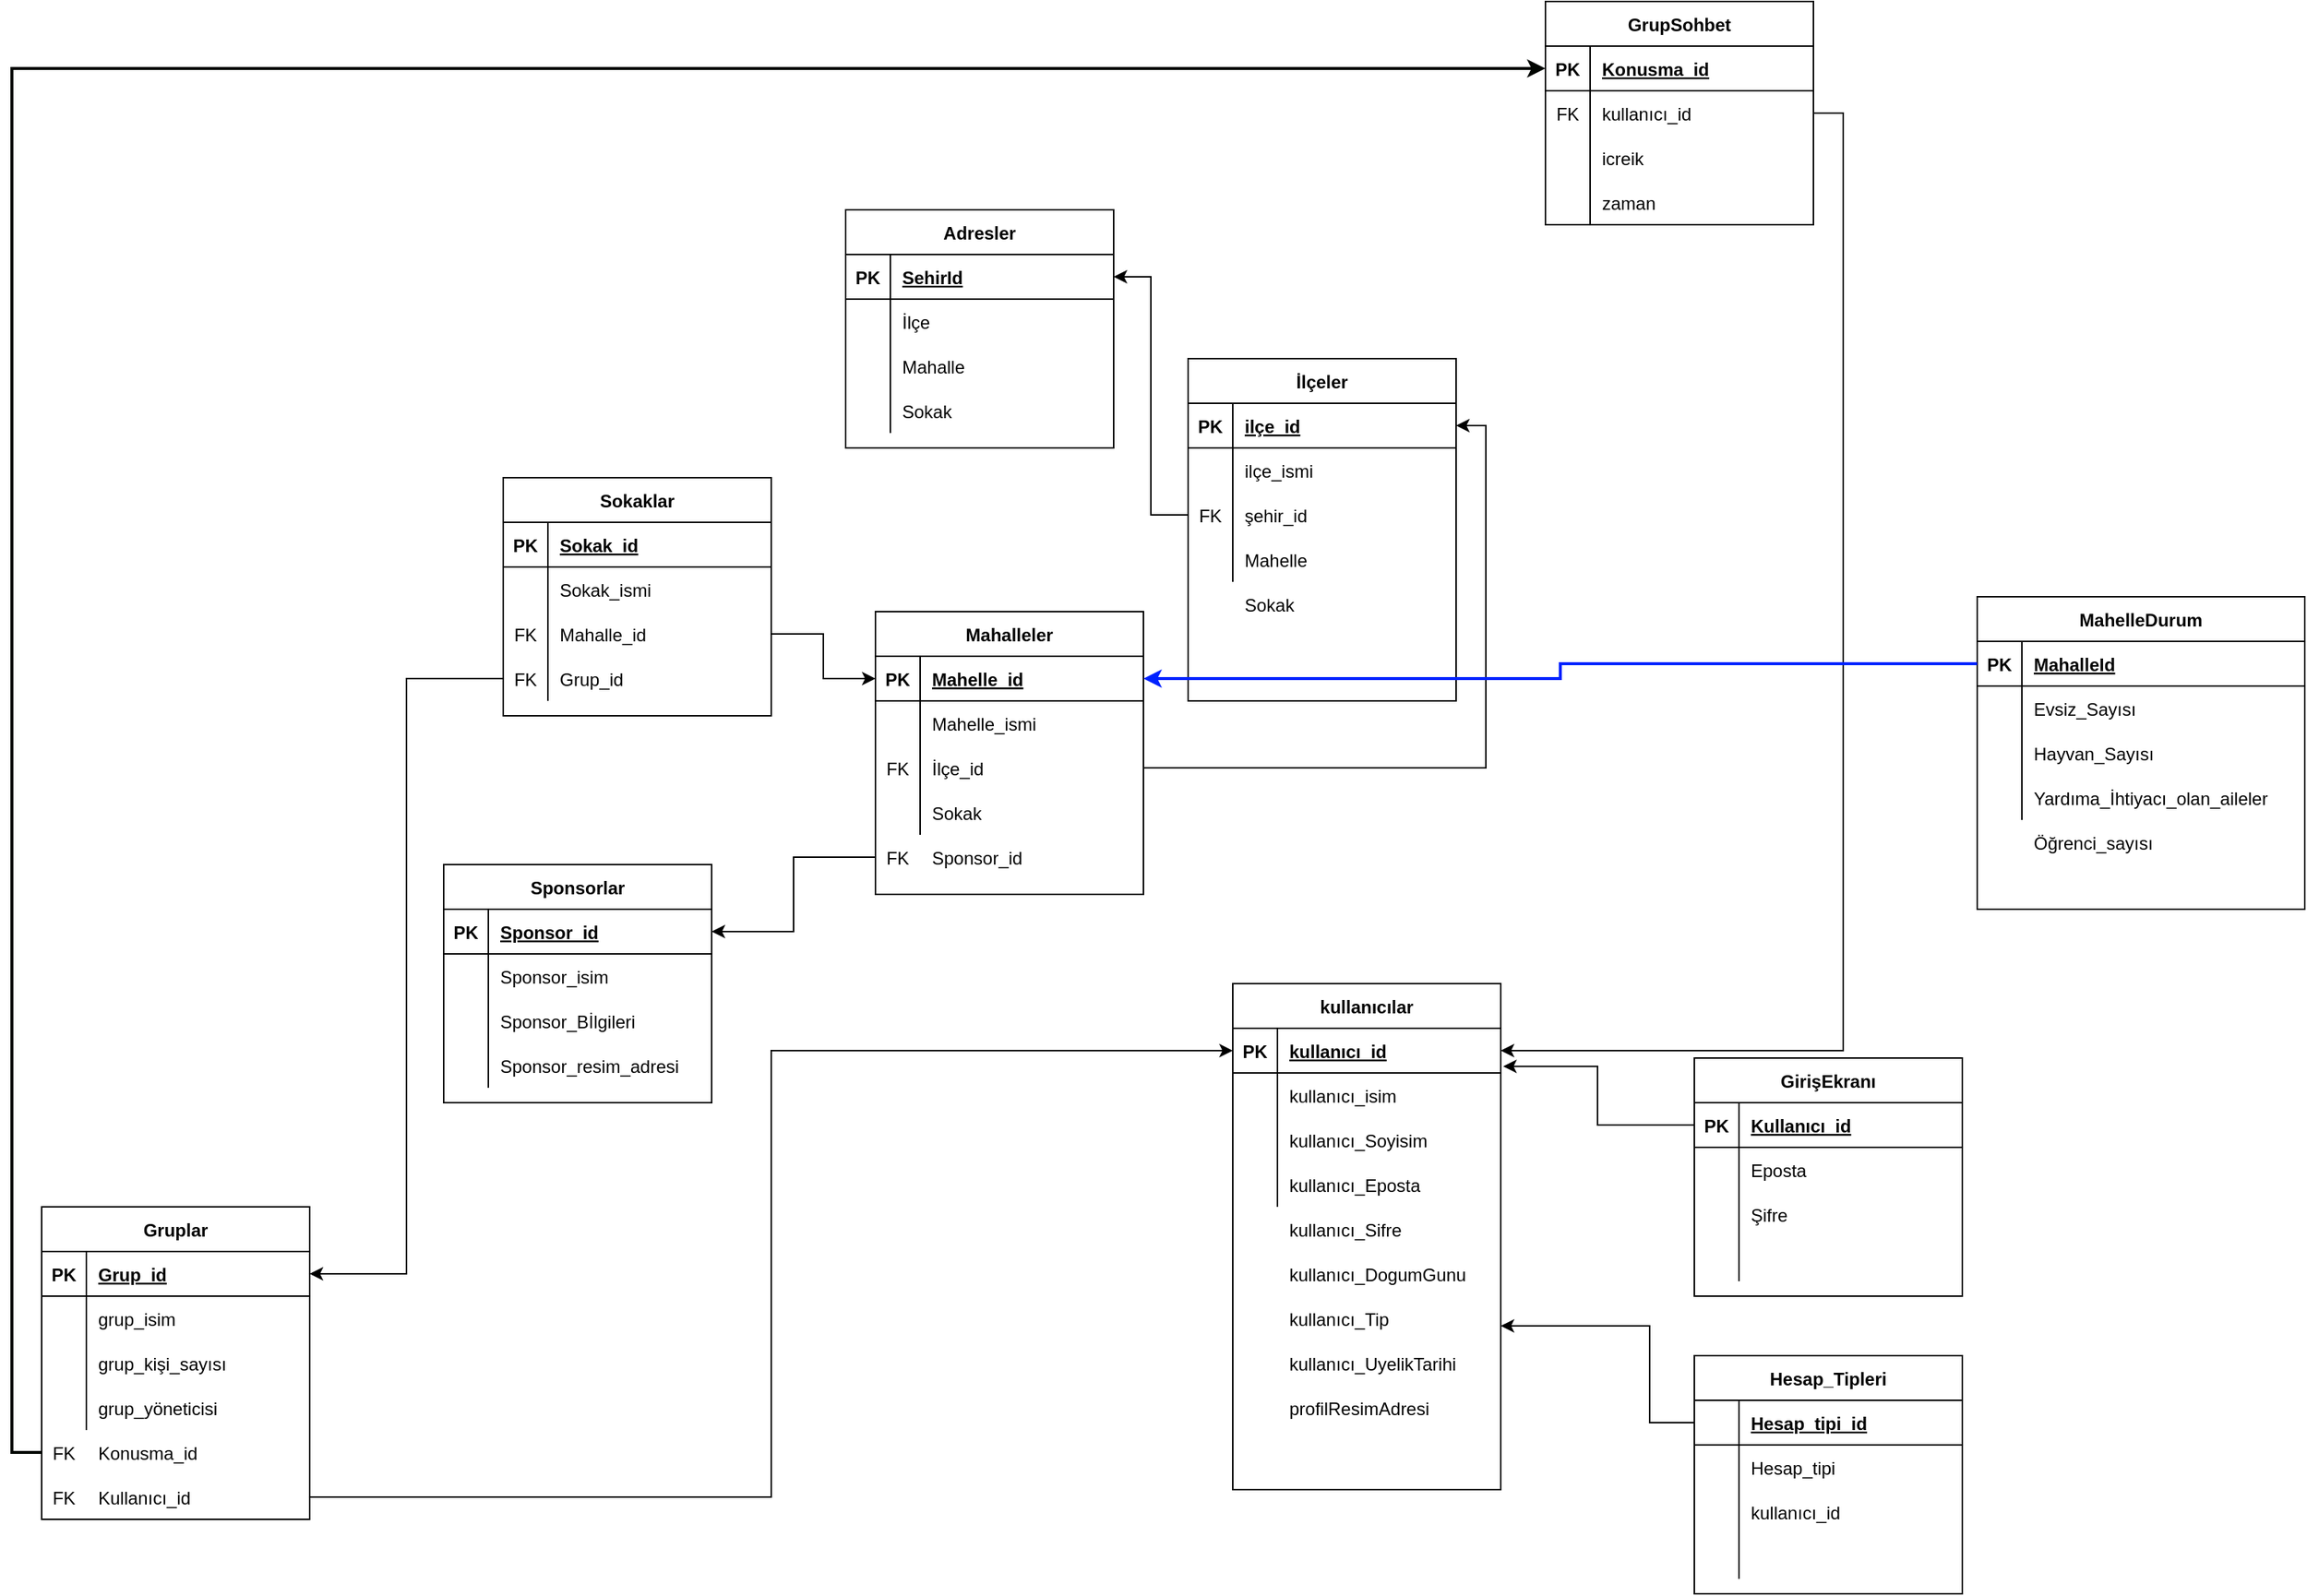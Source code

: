 <mxfile version="14.0.3" type="github">
  <diagram id="9qwquoG6rhKUXt9aYglc" name="Page-1">
    <mxGraphModel dx="2031" dy="1089" grid="1" gridSize="10" guides="1" tooltips="1" connect="1" arrows="1" fold="1" page="1" pageScale="1" pageWidth="3300" pageHeight="4681" math="0" shadow="0">
      <root>
        <mxCell id="0" />
        <mxCell id="1" parent="0" />
        <mxCell id="KGLhSe_-rWA2zhMxa89J-34" value="" style="group;strokeColor=#000000;" parent="1" vertex="1" connectable="0">
          <mxGeometry x="970" y="730" width="180" height="340" as="geometry" />
        </mxCell>
        <mxCell id="EEsGFowfR6Ov2jE1rLwt-202" value="" style="group" parent="KGLhSe_-rWA2zhMxa89J-34" vertex="1" connectable="0">
          <mxGeometry width="180" height="340" as="geometry" />
        </mxCell>
        <mxCell id="KGLhSe_-rWA2zhMxa89J-14" value="kullanıcılar" style="shape=table;startSize=30;container=1;collapsible=1;childLayout=tableLayout;fixedRows=1;rowLines=0;fontStyle=1;align=center;resizeLast=1;" parent="EEsGFowfR6Ov2jE1rLwt-202" vertex="1">
          <mxGeometry width="180" height="340" as="geometry" />
        </mxCell>
        <mxCell id="KGLhSe_-rWA2zhMxa89J-15" value="" style="shape=partialRectangle;collapsible=0;dropTarget=0;pointerEvents=0;fillColor=none;top=0;left=0;bottom=1;right=0;points=[[0,0.5],[1,0.5]];portConstraint=eastwest;" parent="KGLhSe_-rWA2zhMxa89J-14" vertex="1">
          <mxGeometry y="30" width="180" height="30" as="geometry" />
        </mxCell>
        <mxCell id="KGLhSe_-rWA2zhMxa89J-16" value="PK" style="shape=partialRectangle;connectable=0;fillColor=none;top=0;left=0;bottom=0;right=0;fontStyle=1;overflow=hidden;" parent="KGLhSe_-rWA2zhMxa89J-15" vertex="1">
          <mxGeometry width="30" height="30" as="geometry" />
        </mxCell>
        <mxCell id="KGLhSe_-rWA2zhMxa89J-17" value="kullanıcı_id" style="shape=partialRectangle;connectable=0;fillColor=none;top=0;left=0;bottom=0;right=0;align=left;spacingLeft=6;fontStyle=5;overflow=hidden;" parent="KGLhSe_-rWA2zhMxa89J-15" vertex="1">
          <mxGeometry x="30" width="150" height="30" as="geometry" />
        </mxCell>
        <mxCell id="KGLhSe_-rWA2zhMxa89J-18" value="" style="shape=partialRectangle;collapsible=0;dropTarget=0;pointerEvents=0;fillColor=none;top=0;left=0;bottom=0;right=0;points=[[0,0.5],[1,0.5]];portConstraint=eastwest;" parent="KGLhSe_-rWA2zhMxa89J-14" vertex="1">
          <mxGeometry y="60" width="180" height="30" as="geometry" />
        </mxCell>
        <mxCell id="KGLhSe_-rWA2zhMxa89J-19" value="" style="shape=partialRectangle;connectable=0;fillColor=none;top=0;left=0;bottom=0;right=0;editable=1;overflow=hidden;" parent="KGLhSe_-rWA2zhMxa89J-18" vertex="1">
          <mxGeometry width="30" height="30" as="geometry" />
        </mxCell>
        <mxCell id="KGLhSe_-rWA2zhMxa89J-20" value="kullanıcı_isim" style="shape=partialRectangle;connectable=0;fillColor=none;top=0;left=0;bottom=0;right=0;align=left;spacingLeft=6;overflow=hidden;" parent="KGLhSe_-rWA2zhMxa89J-18" vertex="1">
          <mxGeometry x="30" width="150" height="30" as="geometry" />
        </mxCell>
        <mxCell id="KGLhSe_-rWA2zhMxa89J-21" value="" style="shape=partialRectangle;collapsible=0;dropTarget=0;pointerEvents=0;fillColor=none;top=0;left=0;bottom=0;right=0;points=[[0,0.5],[1,0.5]];portConstraint=eastwest;" parent="KGLhSe_-rWA2zhMxa89J-14" vertex="1">
          <mxGeometry y="90" width="180" height="30" as="geometry" />
        </mxCell>
        <mxCell id="KGLhSe_-rWA2zhMxa89J-22" value="" style="shape=partialRectangle;connectable=0;fillColor=none;top=0;left=0;bottom=0;right=0;editable=1;overflow=hidden;" parent="KGLhSe_-rWA2zhMxa89J-21" vertex="1">
          <mxGeometry width="30" height="30" as="geometry" />
        </mxCell>
        <mxCell id="KGLhSe_-rWA2zhMxa89J-23" value="kullanıcı_Soyisim" style="shape=partialRectangle;connectable=0;fillColor=none;top=0;left=0;bottom=0;right=0;align=left;spacingLeft=6;overflow=hidden;" parent="KGLhSe_-rWA2zhMxa89J-21" vertex="1">
          <mxGeometry x="30" width="150" height="30" as="geometry" />
        </mxCell>
        <mxCell id="KGLhSe_-rWA2zhMxa89J-24" value="" style="shape=partialRectangle;collapsible=0;dropTarget=0;pointerEvents=0;fillColor=none;top=0;left=0;bottom=0;right=0;points=[[0,0.5],[1,0.5]];portConstraint=eastwest;" parent="KGLhSe_-rWA2zhMxa89J-14" vertex="1">
          <mxGeometry y="120" width="180" height="30" as="geometry" />
        </mxCell>
        <mxCell id="KGLhSe_-rWA2zhMxa89J-25" value="" style="shape=partialRectangle;connectable=0;fillColor=none;top=0;left=0;bottom=0;right=0;editable=1;overflow=hidden;" parent="KGLhSe_-rWA2zhMxa89J-24" vertex="1">
          <mxGeometry width="30" height="30" as="geometry" />
        </mxCell>
        <mxCell id="KGLhSe_-rWA2zhMxa89J-26" value="kullanıcı_Eposta" style="shape=partialRectangle;connectable=0;fillColor=none;top=0;left=0;bottom=0;right=0;align=left;spacingLeft=6;overflow=hidden;" parent="KGLhSe_-rWA2zhMxa89J-24" vertex="1">
          <mxGeometry x="30" width="150" height="30" as="geometry" />
        </mxCell>
        <mxCell id="KGLhSe_-rWA2zhMxa89J-27" value="kullanıcı_Sifre" style="shape=partialRectangle;connectable=0;fillColor=none;top=0;left=0;bottom=0;right=0;align=left;spacingLeft=6;overflow=hidden;" parent="EEsGFowfR6Ov2jE1rLwt-202" vertex="1">
          <mxGeometry x="30" y="150" width="150" height="30" as="geometry" />
        </mxCell>
        <mxCell id="KGLhSe_-rWA2zhMxa89J-28" value="kullanıcı_DogumGunu" style="shape=partialRectangle;connectable=0;fillColor=none;top=0;left=0;bottom=0;right=0;align=left;spacingLeft=6;overflow=hidden;" parent="EEsGFowfR6Ov2jE1rLwt-202" vertex="1">
          <mxGeometry x="30" y="180" width="150" height="30" as="geometry" />
        </mxCell>
        <mxCell id="KGLhSe_-rWA2zhMxa89J-29" value="kullanıcı_Tip" style="shape=partialRectangle;connectable=0;fillColor=none;top=0;left=0;bottom=0;right=0;align=left;spacingLeft=6;overflow=hidden;" parent="EEsGFowfR6Ov2jE1rLwt-202" vertex="1">
          <mxGeometry x="30" y="210" width="150" height="30" as="geometry" />
        </mxCell>
        <mxCell id="KGLhSe_-rWA2zhMxa89J-30" value="kullanıcı_UyelikTarihi" style="shape=partialRectangle;connectable=0;fillColor=none;top=0;left=0;bottom=0;right=0;align=left;spacingLeft=6;overflow=hidden;" parent="EEsGFowfR6Ov2jE1rLwt-202" vertex="1">
          <mxGeometry x="30" y="240" width="150" height="30" as="geometry" />
        </mxCell>
        <mxCell id="KGLhSe_-rWA2zhMxa89J-32" value="profilResimAdresi" style="shape=partialRectangle;connectable=0;fillColor=none;top=0;left=0;bottom=0;right=0;align=left;spacingLeft=6;overflow=hidden;" parent="EEsGFowfR6Ov2jE1rLwt-202" vertex="1">
          <mxGeometry x="30" y="270" width="150" height="30" as="geometry" />
        </mxCell>
        <mxCell id="KGLhSe_-rWA2zhMxa89J-36" value="Adresler" style="shape=table;startSize=30;container=1;collapsible=1;childLayout=tableLayout;fixedRows=1;rowLines=0;fontStyle=1;align=center;resizeLast=1;" parent="1" vertex="1">
          <mxGeometry x="710" y="210" width="180" height="160" as="geometry" />
        </mxCell>
        <mxCell id="KGLhSe_-rWA2zhMxa89J-37" value="" style="shape=partialRectangle;collapsible=0;dropTarget=0;pointerEvents=0;fillColor=none;top=0;left=0;bottom=1;right=0;points=[[0,0.5],[1,0.5]];portConstraint=eastwest;" parent="KGLhSe_-rWA2zhMxa89J-36" vertex="1">
          <mxGeometry y="30" width="180" height="30" as="geometry" />
        </mxCell>
        <mxCell id="KGLhSe_-rWA2zhMxa89J-38" value="PK" style="shape=partialRectangle;connectable=0;fillColor=none;top=0;left=0;bottom=0;right=0;fontStyle=1;overflow=hidden;" parent="KGLhSe_-rWA2zhMxa89J-37" vertex="1">
          <mxGeometry width="30" height="30" as="geometry" />
        </mxCell>
        <mxCell id="KGLhSe_-rWA2zhMxa89J-39" value="SehirId" style="shape=partialRectangle;connectable=0;fillColor=none;top=0;left=0;bottom=0;right=0;align=left;spacingLeft=6;fontStyle=5;overflow=hidden;" parent="KGLhSe_-rWA2zhMxa89J-37" vertex="1">
          <mxGeometry x="30" width="150" height="30" as="geometry" />
        </mxCell>
        <mxCell id="KGLhSe_-rWA2zhMxa89J-40" value="" style="shape=partialRectangle;collapsible=0;dropTarget=0;pointerEvents=0;fillColor=none;top=0;left=0;bottom=0;right=0;points=[[0,0.5],[1,0.5]];portConstraint=eastwest;" parent="KGLhSe_-rWA2zhMxa89J-36" vertex="1">
          <mxGeometry y="60" width="180" height="30" as="geometry" />
        </mxCell>
        <mxCell id="KGLhSe_-rWA2zhMxa89J-41" value="" style="shape=partialRectangle;connectable=0;fillColor=none;top=0;left=0;bottom=0;right=0;editable=1;overflow=hidden;" parent="KGLhSe_-rWA2zhMxa89J-40" vertex="1">
          <mxGeometry width="30" height="30" as="geometry" />
        </mxCell>
        <mxCell id="KGLhSe_-rWA2zhMxa89J-42" value="İlçe" style="shape=partialRectangle;connectable=0;fillColor=none;top=0;left=0;bottom=0;right=0;align=left;spacingLeft=6;overflow=hidden;" parent="KGLhSe_-rWA2zhMxa89J-40" vertex="1">
          <mxGeometry x="30" width="150" height="30" as="geometry" />
        </mxCell>
        <mxCell id="KGLhSe_-rWA2zhMxa89J-43" value="" style="shape=partialRectangle;collapsible=0;dropTarget=0;pointerEvents=0;fillColor=none;top=0;left=0;bottom=0;right=0;points=[[0,0.5],[1,0.5]];portConstraint=eastwest;" parent="KGLhSe_-rWA2zhMxa89J-36" vertex="1">
          <mxGeometry y="90" width="180" height="30" as="geometry" />
        </mxCell>
        <mxCell id="KGLhSe_-rWA2zhMxa89J-44" value="" style="shape=partialRectangle;connectable=0;fillColor=none;top=0;left=0;bottom=0;right=0;editable=1;overflow=hidden;" parent="KGLhSe_-rWA2zhMxa89J-43" vertex="1">
          <mxGeometry width="30" height="30" as="geometry" />
        </mxCell>
        <mxCell id="KGLhSe_-rWA2zhMxa89J-45" value="Mahalle" style="shape=partialRectangle;connectable=0;fillColor=none;top=0;left=0;bottom=0;right=0;align=left;spacingLeft=6;overflow=hidden;" parent="KGLhSe_-rWA2zhMxa89J-43" vertex="1">
          <mxGeometry x="30" width="150" height="30" as="geometry" />
        </mxCell>
        <mxCell id="KGLhSe_-rWA2zhMxa89J-46" value="" style="shape=partialRectangle;collapsible=0;dropTarget=0;pointerEvents=0;fillColor=none;top=0;left=0;bottom=0;right=0;points=[[0,0.5],[1,0.5]];portConstraint=eastwest;" parent="KGLhSe_-rWA2zhMxa89J-36" vertex="1">
          <mxGeometry y="120" width="180" height="30" as="geometry" />
        </mxCell>
        <mxCell id="KGLhSe_-rWA2zhMxa89J-47" value="" style="shape=partialRectangle;connectable=0;fillColor=none;top=0;left=0;bottom=0;right=0;editable=1;overflow=hidden;" parent="KGLhSe_-rWA2zhMxa89J-46" vertex="1">
          <mxGeometry width="30" height="30" as="geometry" />
        </mxCell>
        <mxCell id="KGLhSe_-rWA2zhMxa89J-48" value="Sokak" style="shape=partialRectangle;connectable=0;fillColor=none;top=0;left=0;bottom=0;right=0;align=left;spacingLeft=6;overflow=hidden;" parent="KGLhSe_-rWA2zhMxa89J-46" vertex="1">
          <mxGeometry x="30" width="150" height="30" as="geometry" />
        </mxCell>
        <mxCell id="EEsGFowfR6Ov2jE1rLwt-1" value="Sponsorlar" style="shape=table;startSize=30;container=1;collapsible=1;childLayout=tableLayout;fixedRows=1;rowLines=0;fontStyle=1;align=center;resizeLast=1;" parent="1" vertex="1">
          <mxGeometry x="440" y="650" width="180" height="160" as="geometry" />
        </mxCell>
        <mxCell id="EEsGFowfR6Ov2jE1rLwt-2" value="" style="shape=partialRectangle;collapsible=0;dropTarget=0;pointerEvents=0;fillColor=none;top=0;left=0;bottom=1;right=0;points=[[0,0.5],[1,0.5]];portConstraint=eastwest;" parent="EEsGFowfR6Ov2jE1rLwt-1" vertex="1">
          <mxGeometry y="30" width="180" height="30" as="geometry" />
        </mxCell>
        <mxCell id="EEsGFowfR6Ov2jE1rLwt-3" value="PK" style="shape=partialRectangle;connectable=0;fillColor=none;top=0;left=0;bottom=0;right=0;fontStyle=1;overflow=hidden;" parent="EEsGFowfR6Ov2jE1rLwt-2" vertex="1">
          <mxGeometry width="30" height="30" as="geometry" />
        </mxCell>
        <mxCell id="EEsGFowfR6Ov2jE1rLwt-4" value="Sponsor_id" style="shape=partialRectangle;connectable=0;fillColor=none;top=0;left=0;bottom=0;right=0;align=left;spacingLeft=6;fontStyle=5;overflow=hidden;" parent="EEsGFowfR6Ov2jE1rLwt-2" vertex="1">
          <mxGeometry x="30" width="150" height="30" as="geometry" />
        </mxCell>
        <mxCell id="EEsGFowfR6Ov2jE1rLwt-5" value="" style="shape=partialRectangle;collapsible=0;dropTarget=0;pointerEvents=0;fillColor=none;top=0;left=0;bottom=0;right=0;points=[[0,0.5],[1,0.5]];portConstraint=eastwest;" parent="EEsGFowfR6Ov2jE1rLwt-1" vertex="1">
          <mxGeometry y="60" width="180" height="30" as="geometry" />
        </mxCell>
        <mxCell id="EEsGFowfR6Ov2jE1rLwt-6" value="" style="shape=partialRectangle;connectable=0;fillColor=none;top=0;left=0;bottom=0;right=0;editable=1;overflow=hidden;" parent="EEsGFowfR6Ov2jE1rLwt-5" vertex="1">
          <mxGeometry width="30" height="30" as="geometry" />
        </mxCell>
        <mxCell id="EEsGFowfR6Ov2jE1rLwt-7" value="Sponsor_isim" style="shape=partialRectangle;connectable=0;fillColor=none;top=0;left=0;bottom=0;right=0;align=left;spacingLeft=6;overflow=hidden;" parent="EEsGFowfR6Ov2jE1rLwt-5" vertex="1">
          <mxGeometry x="30" width="150" height="30" as="geometry" />
        </mxCell>
        <mxCell id="EEsGFowfR6Ov2jE1rLwt-8" value="" style="shape=partialRectangle;collapsible=0;dropTarget=0;pointerEvents=0;fillColor=none;top=0;left=0;bottom=0;right=0;points=[[0,0.5],[1,0.5]];portConstraint=eastwest;" parent="EEsGFowfR6Ov2jE1rLwt-1" vertex="1">
          <mxGeometry y="90" width="180" height="30" as="geometry" />
        </mxCell>
        <mxCell id="EEsGFowfR6Ov2jE1rLwt-9" value="" style="shape=partialRectangle;connectable=0;fillColor=none;top=0;left=0;bottom=0;right=0;editable=1;overflow=hidden;" parent="EEsGFowfR6Ov2jE1rLwt-8" vertex="1">
          <mxGeometry width="30" height="30" as="geometry" />
        </mxCell>
        <mxCell id="EEsGFowfR6Ov2jE1rLwt-10" value="Sponsor_Bİlgileri" style="shape=partialRectangle;connectable=0;fillColor=none;top=0;left=0;bottom=0;right=0;align=left;spacingLeft=6;overflow=hidden;" parent="EEsGFowfR6Ov2jE1rLwt-8" vertex="1">
          <mxGeometry x="30" width="150" height="30" as="geometry" />
        </mxCell>
        <mxCell id="EEsGFowfR6Ov2jE1rLwt-11" value="" style="shape=partialRectangle;collapsible=0;dropTarget=0;pointerEvents=0;fillColor=none;top=0;left=0;bottom=0;right=0;points=[[0,0.5],[1,0.5]];portConstraint=eastwest;" parent="EEsGFowfR6Ov2jE1rLwt-1" vertex="1">
          <mxGeometry y="120" width="180" height="30" as="geometry" />
        </mxCell>
        <mxCell id="EEsGFowfR6Ov2jE1rLwt-12" value="" style="shape=partialRectangle;connectable=0;fillColor=none;top=0;left=0;bottom=0;right=0;editable=1;overflow=hidden;" parent="EEsGFowfR6Ov2jE1rLwt-11" vertex="1">
          <mxGeometry width="30" height="30" as="geometry" />
        </mxCell>
        <mxCell id="EEsGFowfR6Ov2jE1rLwt-13" value="Sponsor_resim_adresi" style="shape=partialRectangle;connectable=0;fillColor=none;top=0;left=0;bottom=0;right=0;align=left;spacingLeft=6;overflow=hidden;" parent="EEsGFowfR6Ov2jE1rLwt-11" vertex="1">
          <mxGeometry x="30" width="150" height="30" as="geometry" />
        </mxCell>
        <mxCell id="EEsGFowfR6Ov2jE1rLwt-15" value="GrupSohbet" style="shape=table;startSize=30;container=1;collapsible=1;childLayout=tableLayout;fixedRows=1;rowLines=0;fontStyle=1;align=center;resizeLast=1;" parent="1" vertex="1">
          <mxGeometry x="1180" y="70" width="180" height="150" as="geometry" />
        </mxCell>
        <mxCell id="EEsGFowfR6Ov2jE1rLwt-16" value="" style="shape=partialRectangle;collapsible=0;dropTarget=0;pointerEvents=0;fillColor=none;top=0;left=0;bottom=1;right=0;points=[[0,0.5],[1,0.5]];portConstraint=eastwest;" parent="EEsGFowfR6Ov2jE1rLwt-15" vertex="1">
          <mxGeometry y="30" width="180" height="30" as="geometry" />
        </mxCell>
        <mxCell id="EEsGFowfR6Ov2jE1rLwt-17" value="PK" style="shape=partialRectangle;connectable=0;fillColor=none;top=0;left=0;bottom=0;right=0;fontStyle=1;overflow=hidden;" parent="EEsGFowfR6Ov2jE1rLwt-16" vertex="1">
          <mxGeometry width="30" height="30" as="geometry" />
        </mxCell>
        <mxCell id="EEsGFowfR6Ov2jE1rLwt-18" value="Konusma_id" style="shape=partialRectangle;connectable=0;fillColor=none;top=0;left=0;bottom=0;right=0;align=left;spacingLeft=6;fontStyle=5;overflow=hidden;" parent="EEsGFowfR6Ov2jE1rLwt-16" vertex="1">
          <mxGeometry x="30" width="150" height="30" as="geometry" />
        </mxCell>
        <mxCell id="EEsGFowfR6Ov2jE1rLwt-19" value="" style="shape=partialRectangle;collapsible=0;dropTarget=0;pointerEvents=0;fillColor=none;top=0;left=0;bottom=0;right=0;points=[[0,0.5],[1,0.5]];portConstraint=eastwest;" parent="EEsGFowfR6Ov2jE1rLwt-15" vertex="1">
          <mxGeometry y="60" width="180" height="30" as="geometry" />
        </mxCell>
        <mxCell id="EEsGFowfR6Ov2jE1rLwt-20" value="FK" style="shape=partialRectangle;connectable=0;fillColor=none;top=0;left=0;bottom=0;right=0;editable=1;overflow=hidden;" parent="EEsGFowfR6Ov2jE1rLwt-19" vertex="1">
          <mxGeometry width="30" height="30" as="geometry" />
        </mxCell>
        <mxCell id="EEsGFowfR6Ov2jE1rLwt-21" value="kullanıcı_id" style="shape=partialRectangle;connectable=0;fillColor=none;top=0;left=0;bottom=0;right=0;align=left;spacingLeft=6;overflow=hidden;" parent="EEsGFowfR6Ov2jE1rLwt-19" vertex="1">
          <mxGeometry x="30" width="150" height="30" as="geometry" />
        </mxCell>
        <mxCell id="EEsGFowfR6Ov2jE1rLwt-22" value="" style="shape=partialRectangle;collapsible=0;dropTarget=0;pointerEvents=0;fillColor=none;top=0;left=0;bottom=0;right=0;points=[[0,0.5],[1,0.5]];portConstraint=eastwest;" parent="EEsGFowfR6Ov2jE1rLwt-15" vertex="1">
          <mxGeometry y="90" width="180" height="30" as="geometry" />
        </mxCell>
        <mxCell id="EEsGFowfR6Ov2jE1rLwt-23" value="" style="shape=partialRectangle;connectable=0;fillColor=none;top=0;left=0;bottom=0;right=0;editable=1;overflow=hidden;" parent="EEsGFowfR6Ov2jE1rLwt-22" vertex="1">
          <mxGeometry width="30" height="30" as="geometry" />
        </mxCell>
        <mxCell id="EEsGFowfR6Ov2jE1rLwt-24" value="icreik" style="shape=partialRectangle;connectable=0;fillColor=none;top=0;left=0;bottom=0;right=0;align=left;spacingLeft=6;overflow=hidden;" parent="EEsGFowfR6Ov2jE1rLwt-22" vertex="1">
          <mxGeometry x="30" width="150" height="30" as="geometry" />
        </mxCell>
        <mxCell id="EEsGFowfR6Ov2jE1rLwt-25" value="" style="shape=partialRectangle;collapsible=0;dropTarget=0;pointerEvents=0;fillColor=none;top=0;left=0;bottom=0;right=0;points=[[0,0.5],[1,0.5]];portConstraint=eastwest;" parent="EEsGFowfR6Ov2jE1rLwt-15" vertex="1">
          <mxGeometry y="120" width="180" height="30" as="geometry" />
        </mxCell>
        <mxCell id="EEsGFowfR6Ov2jE1rLwt-26" value="" style="shape=partialRectangle;connectable=0;fillColor=none;top=0;left=0;bottom=0;right=0;editable=1;overflow=hidden;" parent="EEsGFowfR6Ov2jE1rLwt-25" vertex="1">
          <mxGeometry width="30" height="30" as="geometry" />
        </mxCell>
        <mxCell id="EEsGFowfR6Ov2jE1rLwt-27" value="zaman" style="shape=partialRectangle;connectable=0;fillColor=none;top=0;left=0;bottom=0;right=0;align=left;spacingLeft=6;overflow=hidden;" parent="EEsGFowfR6Ov2jE1rLwt-25" vertex="1">
          <mxGeometry x="30" width="150" height="30" as="geometry" />
        </mxCell>
        <mxCell id="EEsGFowfR6Ov2jE1rLwt-90" style="edgeStyle=orthogonalEdgeStyle;rounded=0;orthogonalLoop=1;jettySize=auto;html=1;entryX=1;entryY=0.5;entryDx=0;entryDy=0;" parent="1" source="EEsGFowfR6Ov2jE1rLwt-81" target="KGLhSe_-rWA2zhMxa89J-37" edge="1">
          <mxGeometry relative="1" as="geometry" />
        </mxCell>
        <mxCell id="EEsGFowfR6Ov2jE1rLwt-112" value="" style="group" parent="1" vertex="1" connectable="0">
          <mxGeometry x="940" y="310" width="180" height="230" as="geometry" />
        </mxCell>
        <mxCell id="EEsGFowfR6Ov2jE1rLwt-77" value="İlçeler" style="shape=table;startSize=30;container=1;collapsible=1;childLayout=tableLayout;fixedRows=1;rowLines=0;fontStyle=1;align=center;resizeLast=1;" parent="EEsGFowfR6Ov2jE1rLwt-112" vertex="1">
          <mxGeometry width="180" height="230" as="geometry" />
        </mxCell>
        <mxCell id="EEsGFowfR6Ov2jE1rLwt-78" value="" style="shape=partialRectangle;collapsible=0;dropTarget=0;pointerEvents=0;fillColor=none;top=0;left=0;bottom=1;right=0;points=[[0,0.5],[1,0.5]];portConstraint=eastwest;" parent="EEsGFowfR6Ov2jE1rLwt-77" vertex="1">
          <mxGeometry y="30" width="180" height="30" as="geometry" />
        </mxCell>
        <mxCell id="EEsGFowfR6Ov2jE1rLwt-79" value="PK" style="shape=partialRectangle;connectable=0;fillColor=none;top=0;left=0;bottom=0;right=0;fontStyle=1;overflow=hidden;" parent="EEsGFowfR6Ov2jE1rLwt-78" vertex="1">
          <mxGeometry width="30" height="30" as="geometry" />
        </mxCell>
        <mxCell id="EEsGFowfR6Ov2jE1rLwt-80" value="ilçe_id" style="shape=partialRectangle;connectable=0;fillColor=none;top=0;left=0;bottom=0;right=0;align=left;spacingLeft=6;fontStyle=5;overflow=hidden;" parent="EEsGFowfR6Ov2jE1rLwt-78" vertex="1">
          <mxGeometry x="30" width="150" height="30" as="geometry" />
        </mxCell>
        <mxCell id="EEsGFowfR6Ov2jE1rLwt-84" value="" style="shape=partialRectangle;collapsible=0;dropTarget=0;pointerEvents=0;fillColor=none;top=0;left=0;bottom=0;right=0;points=[[0,0.5],[1,0.5]];portConstraint=eastwest;" parent="EEsGFowfR6Ov2jE1rLwt-77" vertex="1">
          <mxGeometry y="60" width="180" height="30" as="geometry" />
        </mxCell>
        <mxCell id="EEsGFowfR6Ov2jE1rLwt-85" value="" style="shape=partialRectangle;connectable=0;fillColor=none;top=0;left=0;bottom=0;right=0;editable=1;overflow=hidden;" parent="EEsGFowfR6Ov2jE1rLwt-84" vertex="1">
          <mxGeometry width="30" height="30" as="geometry" />
        </mxCell>
        <mxCell id="EEsGFowfR6Ov2jE1rLwt-86" value="ilçe_ismi" style="shape=partialRectangle;connectable=0;fillColor=none;top=0;left=0;bottom=0;right=0;align=left;spacingLeft=6;overflow=hidden;" parent="EEsGFowfR6Ov2jE1rLwt-84" vertex="1">
          <mxGeometry x="30" width="150" height="30" as="geometry" />
        </mxCell>
        <mxCell id="EEsGFowfR6Ov2jE1rLwt-81" value="" style="shape=partialRectangle;collapsible=0;dropTarget=0;pointerEvents=0;fillColor=none;top=0;left=0;bottom=0;right=0;points=[[0,0.5],[1,0.5]];portConstraint=eastwest;" parent="EEsGFowfR6Ov2jE1rLwt-77" vertex="1">
          <mxGeometry y="90" width="180" height="30" as="geometry" />
        </mxCell>
        <mxCell id="EEsGFowfR6Ov2jE1rLwt-82" value="FK" style="shape=partialRectangle;connectable=0;fillColor=none;top=0;left=0;bottom=0;right=0;editable=1;overflow=hidden;" parent="EEsGFowfR6Ov2jE1rLwt-81" vertex="1">
          <mxGeometry width="30" height="30" as="geometry" />
        </mxCell>
        <mxCell id="EEsGFowfR6Ov2jE1rLwt-83" value="şehir_id" style="shape=partialRectangle;connectable=0;fillColor=none;top=0;left=0;bottom=0;right=0;align=left;spacingLeft=6;overflow=hidden;" parent="EEsGFowfR6Ov2jE1rLwt-81" vertex="1">
          <mxGeometry x="30" width="150" height="30" as="geometry" />
        </mxCell>
        <mxCell id="EEsGFowfR6Ov2jE1rLwt-87" value="" style="shape=partialRectangle;collapsible=0;dropTarget=0;pointerEvents=0;fillColor=none;top=0;left=0;bottom=0;right=0;points=[[0,0.5],[1,0.5]];portConstraint=eastwest;" parent="EEsGFowfR6Ov2jE1rLwt-77" vertex="1">
          <mxGeometry y="120" width="180" height="30" as="geometry" />
        </mxCell>
        <mxCell id="EEsGFowfR6Ov2jE1rLwt-88" value="" style="shape=partialRectangle;connectable=0;fillColor=none;top=0;left=0;bottom=0;right=0;editable=1;overflow=hidden;" parent="EEsGFowfR6Ov2jE1rLwt-87" vertex="1">
          <mxGeometry width="30" height="30" as="geometry" />
        </mxCell>
        <mxCell id="EEsGFowfR6Ov2jE1rLwt-89" value="Mahelle" style="shape=partialRectangle;connectable=0;fillColor=none;top=0;left=0;bottom=0;right=0;align=left;spacingLeft=6;overflow=hidden;" parent="EEsGFowfR6Ov2jE1rLwt-87" vertex="1">
          <mxGeometry x="30" width="150" height="30" as="geometry" />
        </mxCell>
        <mxCell id="EEsGFowfR6Ov2jE1rLwt-94" value="Sokak" style="shape=partialRectangle;connectable=0;fillColor=none;top=0;left=0;bottom=0;right=0;align=left;spacingLeft=6;overflow=hidden;" parent="EEsGFowfR6Ov2jE1rLwt-112" vertex="1">
          <mxGeometry x="30" y="150" width="150" height="30" as="geometry" />
        </mxCell>
        <mxCell id="EEsGFowfR6Ov2jE1rLwt-113" style="edgeStyle=orthogonalEdgeStyle;rounded=0;orthogonalLoop=1;jettySize=auto;html=1;exitX=1;exitY=0.5;exitDx=0;exitDy=0;entryX=1;entryY=0.5;entryDx=0;entryDy=0;" parent="1" source="EEsGFowfR6Ov2jE1rLwt-106" target="EEsGFowfR6Ov2jE1rLwt-78" edge="1">
          <mxGeometry relative="1" as="geometry" />
        </mxCell>
        <mxCell id="EEsGFowfR6Ov2jE1rLwt-114" value="Sokaklar" style="shape=table;startSize=30;container=1;collapsible=1;childLayout=tableLayout;fixedRows=1;rowLines=0;fontStyle=1;align=center;resizeLast=1;" parent="1" vertex="1">
          <mxGeometry x="480" y="390" width="180" height="160" as="geometry" />
        </mxCell>
        <mxCell id="EEsGFowfR6Ov2jE1rLwt-115" value="" style="shape=partialRectangle;collapsible=0;dropTarget=0;pointerEvents=0;fillColor=none;top=0;left=0;bottom=1;right=0;points=[[0,0.5],[1,0.5]];portConstraint=eastwest;" parent="EEsGFowfR6Ov2jE1rLwt-114" vertex="1">
          <mxGeometry y="30" width="180" height="30" as="geometry" />
        </mxCell>
        <mxCell id="EEsGFowfR6Ov2jE1rLwt-116" value="PK" style="shape=partialRectangle;connectable=0;fillColor=none;top=0;left=0;bottom=0;right=0;fontStyle=1;overflow=hidden;" parent="EEsGFowfR6Ov2jE1rLwt-115" vertex="1">
          <mxGeometry width="30" height="30" as="geometry" />
        </mxCell>
        <mxCell id="EEsGFowfR6Ov2jE1rLwt-117" value="Sokak_id" style="shape=partialRectangle;connectable=0;fillColor=none;top=0;left=0;bottom=0;right=0;align=left;spacingLeft=6;fontStyle=5;overflow=hidden;" parent="EEsGFowfR6Ov2jE1rLwt-115" vertex="1">
          <mxGeometry x="30" width="150" height="30" as="geometry" />
        </mxCell>
        <mxCell id="EEsGFowfR6Ov2jE1rLwt-118" value="" style="shape=partialRectangle;collapsible=0;dropTarget=0;pointerEvents=0;fillColor=none;top=0;left=0;bottom=0;right=0;points=[[0,0.5],[1,0.5]];portConstraint=eastwest;" parent="EEsGFowfR6Ov2jE1rLwt-114" vertex="1">
          <mxGeometry y="60" width="180" height="30" as="geometry" />
        </mxCell>
        <mxCell id="EEsGFowfR6Ov2jE1rLwt-119" value="" style="shape=partialRectangle;connectable=0;fillColor=none;top=0;left=0;bottom=0;right=0;editable=1;overflow=hidden;" parent="EEsGFowfR6Ov2jE1rLwt-118" vertex="1">
          <mxGeometry width="30" height="30" as="geometry" />
        </mxCell>
        <mxCell id="EEsGFowfR6Ov2jE1rLwt-120" value="Sokak_ismi" style="shape=partialRectangle;connectable=0;fillColor=none;top=0;left=0;bottom=0;right=0;align=left;spacingLeft=6;overflow=hidden;" parent="EEsGFowfR6Ov2jE1rLwt-118" vertex="1">
          <mxGeometry x="30" width="150" height="30" as="geometry" />
        </mxCell>
        <mxCell id="EEsGFowfR6Ov2jE1rLwt-121" value="" style="shape=partialRectangle;collapsible=0;dropTarget=0;pointerEvents=0;fillColor=none;top=0;left=0;bottom=0;right=0;points=[[0,0.5],[1,0.5]];portConstraint=eastwest;" parent="EEsGFowfR6Ov2jE1rLwt-114" vertex="1">
          <mxGeometry y="90" width="180" height="30" as="geometry" />
        </mxCell>
        <mxCell id="EEsGFowfR6Ov2jE1rLwt-122" value="FK" style="shape=partialRectangle;connectable=0;fillColor=none;top=0;left=0;bottom=0;right=0;editable=1;overflow=hidden;" parent="EEsGFowfR6Ov2jE1rLwt-121" vertex="1">
          <mxGeometry width="30" height="30" as="geometry" />
        </mxCell>
        <mxCell id="EEsGFowfR6Ov2jE1rLwt-123" value="Mahalle_id" style="shape=partialRectangle;connectable=0;fillColor=none;top=0;left=0;bottom=0;right=0;align=left;spacingLeft=6;overflow=hidden;" parent="EEsGFowfR6Ov2jE1rLwt-121" vertex="1">
          <mxGeometry x="30" width="150" height="30" as="geometry" />
        </mxCell>
        <mxCell id="EEsGFowfR6Ov2jE1rLwt-124" value="" style="shape=partialRectangle;collapsible=0;dropTarget=0;pointerEvents=0;fillColor=none;top=0;left=0;bottom=0;right=0;points=[[0,0.5],[1,0.5]];portConstraint=eastwest;" parent="EEsGFowfR6Ov2jE1rLwt-114" vertex="1">
          <mxGeometry y="120" width="180" height="30" as="geometry" />
        </mxCell>
        <mxCell id="EEsGFowfR6Ov2jE1rLwt-125" value="FK" style="shape=partialRectangle;connectable=0;fillColor=none;top=0;left=0;bottom=0;right=0;editable=1;overflow=hidden;" parent="EEsGFowfR6Ov2jE1rLwt-124" vertex="1">
          <mxGeometry width="30" height="30" as="geometry" />
        </mxCell>
        <mxCell id="EEsGFowfR6Ov2jE1rLwt-126" value="Grup_id" style="shape=partialRectangle;connectable=0;fillColor=none;top=0;left=0;bottom=0;right=0;align=left;spacingLeft=6;overflow=hidden;" parent="EEsGFowfR6Ov2jE1rLwt-124" vertex="1">
          <mxGeometry x="30" width="150" height="30" as="geometry" />
        </mxCell>
        <mxCell id="EEsGFowfR6Ov2jE1rLwt-128" style="edgeStyle=orthogonalEdgeStyle;rounded=0;orthogonalLoop=1;jettySize=auto;html=1;entryX=0;entryY=0.5;entryDx=0;entryDy=0;" parent="1" source="EEsGFowfR6Ov2jE1rLwt-121" target="EEsGFowfR6Ov2jE1rLwt-100" edge="1">
          <mxGeometry relative="1" as="geometry" />
        </mxCell>
        <mxCell id="EEsGFowfR6Ov2jE1rLwt-130" style="edgeStyle=orthogonalEdgeStyle;rounded=0;orthogonalLoop=1;jettySize=auto;html=1;exitX=0;exitY=0.5;exitDx=0;exitDy=0;entryX=1;entryY=0.5;entryDx=0;entryDy=0;" parent="1" source="EEsGFowfR6Ov2jE1rLwt-124" target="KGLhSe_-rWA2zhMxa89J-50" edge="1">
          <mxGeometry relative="1" as="geometry" />
        </mxCell>
        <mxCell id="EEsGFowfR6Ov2jE1rLwt-135" value="" style="group" parent="1" vertex="1" connectable="0">
          <mxGeometry x="170" y="880" width="180" height="210" as="geometry" />
        </mxCell>
        <mxCell id="KGLhSe_-rWA2zhMxa89J-49" value="Gruplar" style="shape=table;startSize=30;container=1;collapsible=1;childLayout=tableLayout;fixedRows=1;rowLines=0;fontStyle=1;align=center;resizeLast=1;" parent="EEsGFowfR6Ov2jE1rLwt-135" vertex="1">
          <mxGeometry width="180" height="210" as="geometry" />
        </mxCell>
        <mxCell id="KGLhSe_-rWA2zhMxa89J-50" value="" style="shape=partialRectangle;collapsible=0;dropTarget=0;pointerEvents=0;fillColor=none;top=0;left=0;bottom=1;right=0;points=[[0,0.5],[1,0.5]];portConstraint=eastwest;" parent="KGLhSe_-rWA2zhMxa89J-49" vertex="1">
          <mxGeometry y="30" width="180" height="30" as="geometry" />
        </mxCell>
        <mxCell id="KGLhSe_-rWA2zhMxa89J-51" value="PK" style="shape=partialRectangle;connectable=0;fillColor=none;top=0;left=0;bottom=0;right=0;fontStyle=1;overflow=hidden;" parent="KGLhSe_-rWA2zhMxa89J-50" vertex="1">
          <mxGeometry width="30" height="30" as="geometry" />
        </mxCell>
        <mxCell id="KGLhSe_-rWA2zhMxa89J-52" value="Grup_id" style="shape=partialRectangle;connectable=0;fillColor=none;top=0;left=0;bottom=0;right=0;align=left;spacingLeft=6;fontStyle=5;overflow=hidden;" parent="KGLhSe_-rWA2zhMxa89J-50" vertex="1">
          <mxGeometry x="30" width="150" height="30" as="geometry" />
        </mxCell>
        <mxCell id="KGLhSe_-rWA2zhMxa89J-53" value="" style="shape=partialRectangle;collapsible=0;dropTarget=0;pointerEvents=0;fillColor=none;top=0;left=0;bottom=0;right=0;points=[[0,0.5],[1,0.5]];portConstraint=eastwest;" parent="KGLhSe_-rWA2zhMxa89J-49" vertex="1">
          <mxGeometry y="60" width="180" height="30" as="geometry" />
        </mxCell>
        <mxCell id="KGLhSe_-rWA2zhMxa89J-54" value="" style="shape=partialRectangle;connectable=0;fillColor=none;top=0;left=0;bottom=0;right=0;editable=1;overflow=hidden;" parent="KGLhSe_-rWA2zhMxa89J-53" vertex="1">
          <mxGeometry width="30" height="30" as="geometry" />
        </mxCell>
        <mxCell id="KGLhSe_-rWA2zhMxa89J-55" value="grup_isim" style="shape=partialRectangle;connectable=0;fillColor=none;top=0;left=0;bottom=0;right=0;align=left;spacingLeft=6;overflow=hidden;" parent="KGLhSe_-rWA2zhMxa89J-53" vertex="1">
          <mxGeometry x="30" width="150" height="30" as="geometry" />
        </mxCell>
        <mxCell id="KGLhSe_-rWA2zhMxa89J-56" value="" style="shape=partialRectangle;collapsible=0;dropTarget=0;pointerEvents=0;fillColor=none;top=0;left=0;bottom=0;right=0;points=[[0,0.5],[1,0.5]];portConstraint=eastwest;" parent="KGLhSe_-rWA2zhMxa89J-49" vertex="1">
          <mxGeometry y="90" width="180" height="30" as="geometry" />
        </mxCell>
        <mxCell id="KGLhSe_-rWA2zhMxa89J-57" value="" style="shape=partialRectangle;connectable=0;fillColor=none;top=0;left=0;bottom=0;right=0;editable=1;overflow=hidden;" parent="KGLhSe_-rWA2zhMxa89J-56" vertex="1">
          <mxGeometry width="30" height="30" as="geometry" />
        </mxCell>
        <mxCell id="KGLhSe_-rWA2zhMxa89J-58" value="grup_kişi_sayısı" style="shape=partialRectangle;connectable=0;fillColor=none;top=0;left=0;bottom=0;right=0;align=left;spacingLeft=6;overflow=hidden;" parent="KGLhSe_-rWA2zhMxa89J-56" vertex="1">
          <mxGeometry x="30" width="150" height="30" as="geometry" />
        </mxCell>
        <mxCell id="KGLhSe_-rWA2zhMxa89J-59" value="" style="shape=partialRectangle;collapsible=0;dropTarget=0;pointerEvents=0;fillColor=none;top=0;left=0;bottom=0;right=0;points=[[0,0.5],[1,0.5]];portConstraint=eastwest;" parent="KGLhSe_-rWA2zhMxa89J-49" vertex="1">
          <mxGeometry y="120" width="180" height="30" as="geometry" />
        </mxCell>
        <mxCell id="KGLhSe_-rWA2zhMxa89J-60" value="" style="shape=partialRectangle;connectable=0;fillColor=none;top=0;left=0;bottom=0;right=0;editable=1;overflow=hidden;" parent="KGLhSe_-rWA2zhMxa89J-59" vertex="1">
          <mxGeometry width="30" height="30" as="geometry" />
        </mxCell>
        <mxCell id="KGLhSe_-rWA2zhMxa89J-61" value="grup_yöneticisi" style="shape=partialRectangle;connectable=0;fillColor=none;top=0;left=0;bottom=0;right=0;align=left;spacingLeft=6;overflow=hidden;" parent="KGLhSe_-rWA2zhMxa89J-59" vertex="1">
          <mxGeometry x="30" width="150" height="30" as="geometry" />
        </mxCell>
        <mxCell id="EEsGFowfR6Ov2jE1rLwt-136" value="" style="shape=partialRectangle;collapsible=0;dropTarget=0;pointerEvents=0;fillColor=none;top=0;left=0;bottom=0;right=0;points=[[0,0.5],[1,0.5]];portConstraint=eastwest;" parent="EEsGFowfR6Ov2jE1rLwt-135" vertex="1">
          <mxGeometry y="150" width="180" height="30" as="geometry" />
        </mxCell>
        <mxCell id="EEsGFowfR6Ov2jE1rLwt-137" value="FK" style="shape=partialRectangle;connectable=0;fillColor=none;top=0;left=0;bottom=0;right=0;editable=1;overflow=hidden;" parent="EEsGFowfR6Ov2jE1rLwt-136" vertex="1">
          <mxGeometry width="30" height="30" as="geometry" />
        </mxCell>
        <mxCell id="EEsGFowfR6Ov2jE1rLwt-138" value="Konusma_id" style="shape=partialRectangle;connectable=0;fillColor=none;top=0;left=0;bottom=0;right=0;align=left;spacingLeft=6;overflow=hidden;" parent="EEsGFowfR6Ov2jE1rLwt-136" vertex="1">
          <mxGeometry x="30" width="150" height="30" as="geometry" />
        </mxCell>
        <mxCell id="EEsGFowfR6Ov2jE1rLwt-159" value="" style="shape=partialRectangle;collapsible=0;dropTarget=0;pointerEvents=0;fillColor=none;top=0;left=0;bottom=0;right=0;points=[[0,0.5],[1,0.5]];portConstraint=eastwest;" parent="EEsGFowfR6Ov2jE1rLwt-135" vertex="1">
          <mxGeometry y="180" width="180" height="30" as="geometry" />
        </mxCell>
        <mxCell id="EEsGFowfR6Ov2jE1rLwt-160" value="FK" style="shape=partialRectangle;connectable=0;fillColor=none;top=0;left=0;bottom=0;right=0;editable=1;overflow=hidden;" parent="EEsGFowfR6Ov2jE1rLwt-159" vertex="1">
          <mxGeometry width="30" height="30" as="geometry" />
        </mxCell>
        <mxCell id="EEsGFowfR6Ov2jE1rLwt-161" value="Kullanıcı_id" style="shape=partialRectangle;connectable=0;fillColor=none;top=0;left=0;bottom=0;right=0;align=left;spacingLeft=6;overflow=hidden;" parent="EEsGFowfR6Ov2jE1rLwt-159" vertex="1">
          <mxGeometry x="30" width="150" height="30" as="geometry" />
        </mxCell>
        <mxCell id="EEsGFowfR6Ov2jE1rLwt-140" style="edgeStyle=orthogonalEdgeStyle;rounded=0;orthogonalLoop=1;jettySize=auto;html=1;exitX=0;exitY=0.5;exitDx=0;exitDy=0;entryX=0;entryY=0.5;entryDx=0;entryDy=0;strokeWidth=2;strokeColor=#000500;" parent="1" source="EEsGFowfR6Ov2jE1rLwt-136" target="EEsGFowfR6Ov2jE1rLwt-16" edge="1">
          <mxGeometry relative="1" as="geometry" />
        </mxCell>
        <mxCell id="EEsGFowfR6Ov2jE1rLwt-154" value="" style="group" parent="1" vertex="1" connectable="0">
          <mxGeometry x="730" y="480" width="180" height="190" as="geometry" />
        </mxCell>
        <mxCell id="EEsGFowfR6Ov2jE1rLwt-99" value="Mahalleler" style="shape=table;startSize=30;container=1;collapsible=1;childLayout=tableLayout;fixedRows=1;rowLines=0;fontStyle=1;align=center;resizeLast=1;" parent="EEsGFowfR6Ov2jE1rLwt-154" vertex="1">
          <mxGeometry width="180" height="190" as="geometry" />
        </mxCell>
        <mxCell id="EEsGFowfR6Ov2jE1rLwt-100" value="" style="shape=partialRectangle;collapsible=0;dropTarget=0;pointerEvents=0;fillColor=none;top=0;left=0;bottom=1;right=0;points=[[0,0.5],[1,0.5]];portConstraint=eastwest;" parent="EEsGFowfR6Ov2jE1rLwt-99" vertex="1">
          <mxGeometry y="30" width="180" height="30" as="geometry" />
        </mxCell>
        <mxCell id="EEsGFowfR6Ov2jE1rLwt-101" value="PK" style="shape=partialRectangle;connectable=0;fillColor=none;top=0;left=0;bottom=0;right=0;fontStyle=1;overflow=hidden;" parent="EEsGFowfR6Ov2jE1rLwt-100" vertex="1">
          <mxGeometry width="30" height="30" as="geometry" />
        </mxCell>
        <mxCell id="EEsGFowfR6Ov2jE1rLwt-102" value="Mahelle_id" style="shape=partialRectangle;connectable=0;fillColor=none;top=0;left=0;bottom=0;right=0;align=left;spacingLeft=6;fontStyle=5;overflow=hidden;" parent="EEsGFowfR6Ov2jE1rLwt-100" vertex="1">
          <mxGeometry x="30" width="150" height="30" as="geometry" />
        </mxCell>
        <mxCell id="EEsGFowfR6Ov2jE1rLwt-103" value="" style="shape=partialRectangle;collapsible=0;dropTarget=0;pointerEvents=0;fillColor=none;top=0;left=0;bottom=0;right=0;points=[[0,0.5],[1,0.5]];portConstraint=eastwest;" parent="EEsGFowfR6Ov2jE1rLwt-99" vertex="1">
          <mxGeometry y="60" width="180" height="30" as="geometry" />
        </mxCell>
        <mxCell id="EEsGFowfR6Ov2jE1rLwt-104" value="" style="shape=partialRectangle;connectable=0;fillColor=none;top=0;left=0;bottom=0;right=0;editable=1;overflow=hidden;" parent="EEsGFowfR6Ov2jE1rLwt-103" vertex="1">
          <mxGeometry width="30" height="30" as="geometry" />
        </mxCell>
        <mxCell id="EEsGFowfR6Ov2jE1rLwt-105" value="Mahelle_ismi" style="shape=partialRectangle;connectable=0;fillColor=none;top=0;left=0;bottom=0;right=0;align=left;spacingLeft=6;overflow=hidden;" parent="EEsGFowfR6Ov2jE1rLwt-103" vertex="1">
          <mxGeometry x="30" width="150" height="30" as="geometry" />
        </mxCell>
        <mxCell id="EEsGFowfR6Ov2jE1rLwt-106" value="" style="shape=partialRectangle;collapsible=0;dropTarget=0;pointerEvents=0;fillColor=none;top=0;left=0;bottom=0;right=0;points=[[0,0.5],[1,0.5]];portConstraint=eastwest;" parent="EEsGFowfR6Ov2jE1rLwt-99" vertex="1">
          <mxGeometry y="90" width="180" height="30" as="geometry" />
        </mxCell>
        <mxCell id="EEsGFowfR6Ov2jE1rLwt-107" value="FK" style="shape=partialRectangle;connectable=0;fillColor=none;top=0;left=0;bottom=0;right=0;editable=1;overflow=hidden;" parent="EEsGFowfR6Ov2jE1rLwt-106" vertex="1">
          <mxGeometry width="30" height="30" as="geometry" />
        </mxCell>
        <mxCell id="EEsGFowfR6Ov2jE1rLwt-108" value="İlçe_id" style="shape=partialRectangle;connectable=0;fillColor=none;top=0;left=0;bottom=0;right=0;align=left;spacingLeft=6;overflow=hidden;" parent="EEsGFowfR6Ov2jE1rLwt-106" vertex="1">
          <mxGeometry x="30" width="150" height="30" as="geometry" />
        </mxCell>
        <mxCell id="EEsGFowfR6Ov2jE1rLwt-109" value="" style="shape=partialRectangle;collapsible=0;dropTarget=0;pointerEvents=0;fillColor=none;top=0;left=0;bottom=0;right=0;points=[[0,0.5],[1,0.5]];portConstraint=eastwest;" parent="EEsGFowfR6Ov2jE1rLwt-99" vertex="1">
          <mxGeometry y="120" width="180" height="30" as="geometry" />
        </mxCell>
        <mxCell id="EEsGFowfR6Ov2jE1rLwt-110" value="" style="shape=partialRectangle;connectable=0;fillColor=none;top=0;left=0;bottom=0;right=0;editable=1;overflow=hidden;" parent="EEsGFowfR6Ov2jE1rLwt-109" vertex="1">
          <mxGeometry width="30" height="30" as="geometry" />
        </mxCell>
        <mxCell id="EEsGFowfR6Ov2jE1rLwt-111" value="Sokak" style="shape=partialRectangle;connectable=0;fillColor=none;top=0;left=0;bottom=0;right=0;align=left;spacingLeft=6;overflow=hidden;" parent="EEsGFowfR6Ov2jE1rLwt-109" vertex="1">
          <mxGeometry x="30" width="150" height="30" as="geometry" />
        </mxCell>
        <mxCell id="EEsGFowfR6Ov2jE1rLwt-164" value="" style="shape=partialRectangle;collapsible=0;dropTarget=0;pointerEvents=0;fillColor=none;top=0;left=0;bottom=0;right=0;points=[[0,0.5],[1,0.5]];portConstraint=eastwest;" parent="EEsGFowfR6Ov2jE1rLwt-154" vertex="1">
          <mxGeometry y="150" width="180" height="30" as="geometry" />
        </mxCell>
        <mxCell id="EEsGFowfR6Ov2jE1rLwt-165" value="FK" style="shape=partialRectangle;connectable=0;fillColor=none;top=0;left=0;bottom=0;right=0;editable=1;overflow=hidden;" parent="EEsGFowfR6Ov2jE1rLwt-164" vertex="1">
          <mxGeometry width="30" height="30" as="geometry" />
        </mxCell>
        <mxCell id="EEsGFowfR6Ov2jE1rLwt-166" value="Sponsor_id" style="shape=partialRectangle;connectable=0;fillColor=none;top=0;left=0;bottom=0;right=0;align=left;spacingLeft=6;overflow=hidden;" parent="EEsGFowfR6Ov2jE1rLwt-164" vertex="1">
          <mxGeometry x="30" width="150" height="30" as="geometry" />
        </mxCell>
        <mxCell id="EEsGFowfR6Ov2jE1rLwt-162" style="edgeStyle=orthogonalEdgeStyle;rounded=0;orthogonalLoop=1;jettySize=auto;html=1;entryX=0;entryY=0.5;entryDx=0;entryDy=0;" parent="1" source="EEsGFowfR6Ov2jE1rLwt-159" target="KGLhSe_-rWA2zhMxa89J-15" edge="1">
          <mxGeometry relative="1" as="geometry" />
        </mxCell>
        <mxCell id="EEsGFowfR6Ov2jE1rLwt-168" style="edgeStyle=orthogonalEdgeStyle;rounded=0;orthogonalLoop=1;jettySize=auto;html=1;" parent="1" source="EEsGFowfR6Ov2jE1rLwt-164" target="EEsGFowfR6Ov2jE1rLwt-2" edge="1">
          <mxGeometry relative="1" as="geometry" />
        </mxCell>
        <mxCell id="EEsGFowfR6Ov2jE1rLwt-169" style="edgeStyle=orthogonalEdgeStyle;rounded=0;orthogonalLoop=1;jettySize=auto;html=1;exitX=1;exitY=0.5;exitDx=0;exitDy=0;entryX=1;entryY=0.5;entryDx=0;entryDy=0;" parent="1" source="EEsGFowfR6Ov2jE1rLwt-19" target="KGLhSe_-rWA2zhMxa89J-15" edge="1">
          <mxGeometry relative="1" as="geometry" />
        </mxCell>
        <mxCell id="EEsGFowfR6Ov2jE1rLwt-171" value="Hesap_Tipleri" style="shape=table;startSize=30;container=1;collapsible=1;childLayout=tableLayout;fixedRows=1;rowLines=0;fontStyle=1;align=center;resizeLast=1;" parent="1" vertex="1">
          <mxGeometry x="1280" y="980" width="180" height="160" as="geometry" />
        </mxCell>
        <mxCell id="EEsGFowfR6Ov2jE1rLwt-172" value="" style="shape=partialRectangle;collapsible=0;dropTarget=0;pointerEvents=0;fillColor=none;top=0;left=0;bottom=1;right=0;points=[[0,0.5],[1,0.5]];portConstraint=eastwest;" parent="EEsGFowfR6Ov2jE1rLwt-171" vertex="1">
          <mxGeometry y="30" width="180" height="30" as="geometry" />
        </mxCell>
        <mxCell id="EEsGFowfR6Ov2jE1rLwt-173" value="" style="shape=partialRectangle;connectable=0;fillColor=none;top=0;left=0;bottom=0;right=0;fontStyle=1;overflow=hidden;" parent="EEsGFowfR6Ov2jE1rLwt-172" vertex="1">
          <mxGeometry width="30" height="30" as="geometry" />
        </mxCell>
        <mxCell id="EEsGFowfR6Ov2jE1rLwt-174" value="Hesap_tipi_id" style="shape=partialRectangle;connectable=0;fillColor=none;top=0;left=0;bottom=0;right=0;align=left;spacingLeft=6;fontStyle=5;overflow=hidden;" parent="EEsGFowfR6Ov2jE1rLwt-172" vertex="1">
          <mxGeometry x="30" width="150" height="30" as="geometry" />
        </mxCell>
        <mxCell id="EEsGFowfR6Ov2jE1rLwt-175" value="" style="shape=partialRectangle;collapsible=0;dropTarget=0;pointerEvents=0;fillColor=none;top=0;left=0;bottom=0;right=0;points=[[0,0.5],[1,0.5]];portConstraint=eastwest;" parent="EEsGFowfR6Ov2jE1rLwt-171" vertex="1">
          <mxGeometry y="60" width="180" height="30" as="geometry" />
        </mxCell>
        <mxCell id="EEsGFowfR6Ov2jE1rLwt-176" value="" style="shape=partialRectangle;connectable=0;fillColor=none;top=0;left=0;bottom=0;right=0;editable=1;overflow=hidden;" parent="EEsGFowfR6Ov2jE1rLwt-175" vertex="1">
          <mxGeometry width="30" height="30" as="geometry" />
        </mxCell>
        <mxCell id="EEsGFowfR6Ov2jE1rLwt-177" value="Hesap_tipi" style="shape=partialRectangle;connectable=0;fillColor=none;top=0;left=0;bottom=0;right=0;align=left;spacingLeft=6;overflow=hidden;" parent="EEsGFowfR6Ov2jE1rLwt-175" vertex="1">
          <mxGeometry x="30" width="150" height="30" as="geometry" />
        </mxCell>
        <mxCell id="EEsGFowfR6Ov2jE1rLwt-178" value="" style="shape=partialRectangle;collapsible=0;dropTarget=0;pointerEvents=0;fillColor=none;top=0;left=0;bottom=0;right=0;points=[[0,0.5],[1,0.5]];portConstraint=eastwest;" parent="EEsGFowfR6Ov2jE1rLwt-171" vertex="1">
          <mxGeometry y="90" width="180" height="30" as="geometry" />
        </mxCell>
        <mxCell id="EEsGFowfR6Ov2jE1rLwt-179" value="" style="shape=partialRectangle;connectable=0;fillColor=none;top=0;left=0;bottom=0;right=0;editable=1;overflow=hidden;" parent="EEsGFowfR6Ov2jE1rLwt-178" vertex="1">
          <mxGeometry width="30" height="30" as="geometry" />
        </mxCell>
        <mxCell id="EEsGFowfR6Ov2jE1rLwt-180" value="kullanıcı_id" style="shape=partialRectangle;connectable=0;fillColor=none;top=0;left=0;bottom=0;right=0;align=left;spacingLeft=6;overflow=hidden;" parent="EEsGFowfR6Ov2jE1rLwt-178" vertex="1">
          <mxGeometry x="30" width="150" height="30" as="geometry" />
        </mxCell>
        <mxCell id="EEsGFowfR6Ov2jE1rLwt-181" value="" style="shape=partialRectangle;collapsible=0;dropTarget=0;pointerEvents=0;fillColor=none;top=0;left=0;bottom=0;right=0;points=[[0,0.5],[1,0.5]];portConstraint=eastwest;" parent="EEsGFowfR6Ov2jE1rLwt-171" vertex="1">
          <mxGeometry y="120" width="180" height="30" as="geometry" />
        </mxCell>
        <mxCell id="EEsGFowfR6Ov2jE1rLwt-182" value="" style="shape=partialRectangle;connectable=0;fillColor=none;top=0;left=0;bottom=0;right=0;editable=1;overflow=hidden;" parent="EEsGFowfR6Ov2jE1rLwt-181" vertex="1">
          <mxGeometry width="30" height="30" as="geometry" />
        </mxCell>
        <mxCell id="EEsGFowfR6Ov2jE1rLwt-183" value="" style="shape=partialRectangle;connectable=0;fillColor=none;top=0;left=0;bottom=0;right=0;align=left;spacingLeft=6;overflow=hidden;" parent="EEsGFowfR6Ov2jE1rLwt-181" vertex="1">
          <mxGeometry x="30" width="150" height="30" as="geometry" />
        </mxCell>
        <mxCell id="EEsGFowfR6Ov2jE1rLwt-184" value="GirişEkranı" style="shape=table;startSize=30;container=1;collapsible=1;childLayout=tableLayout;fixedRows=1;rowLines=0;fontStyle=1;align=center;resizeLast=1;" parent="1" vertex="1">
          <mxGeometry x="1280" y="780" width="180" height="160" as="geometry" />
        </mxCell>
        <mxCell id="EEsGFowfR6Ov2jE1rLwt-185" value="" style="shape=partialRectangle;collapsible=0;dropTarget=0;pointerEvents=0;fillColor=none;top=0;left=0;bottom=1;right=0;points=[[0,0.5],[1,0.5]];portConstraint=eastwest;" parent="EEsGFowfR6Ov2jE1rLwt-184" vertex="1">
          <mxGeometry y="30" width="180" height="30" as="geometry" />
        </mxCell>
        <mxCell id="EEsGFowfR6Ov2jE1rLwt-186" value="PK" style="shape=partialRectangle;connectable=0;fillColor=none;top=0;left=0;bottom=0;right=0;fontStyle=1;overflow=hidden;" parent="EEsGFowfR6Ov2jE1rLwt-185" vertex="1">
          <mxGeometry width="30" height="30" as="geometry" />
        </mxCell>
        <mxCell id="EEsGFowfR6Ov2jE1rLwt-187" value="Kullanıcı_id" style="shape=partialRectangle;connectable=0;fillColor=none;top=0;left=0;bottom=0;right=0;align=left;spacingLeft=6;fontStyle=5;overflow=hidden;" parent="EEsGFowfR6Ov2jE1rLwt-185" vertex="1">
          <mxGeometry x="30" width="150" height="30" as="geometry" />
        </mxCell>
        <mxCell id="EEsGFowfR6Ov2jE1rLwt-188" value="" style="shape=partialRectangle;collapsible=0;dropTarget=0;pointerEvents=0;fillColor=none;top=0;left=0;bottom=0;right=0;points=[[0,0.5],[1,0.5]];portConstraint=eastwest;" parent="EEsGFowfR6Ov2jE1rLwt-184" vertex="1">
          <mxGeometry y="60" width="180" height="30" as="geometry" />
        </mxCell>
        <mxCell id="EEsGFowfR6Ov2jE1rLwt-189" value="" style="shape=partialRectangle;connectable=0;fillColor=none;top=0;left=0;bottom=0;right=0;editable=1;overflow=hidden;" parent="EEsGFowfR6Ov2jE1rLwt-188" vertex="1">
          <mxGeometry width="30" height="30" as="geometry" />
        </mxCell>
        <mxCell id="EEsGFowfR6Ov2jE1rLwt-190" value="Eposta" style="shape=partialRectangle;connectable=0;fillColor=none;top=0;left=0;bottom=0;right=0;align=left;spacingLeft=6;overflow=hidden;" parent="EEsGFowfR6Ov2jE1rLwt-188" vertex="1">
          <mxGeometry x="30" width="150" height="30" as="geometry" />
        </mxCell>
        <mxCell id="EEsGFowfR6Ov2jE1rLwt-191" value="" style="shape=partialRectangle;collapsible=0;dropTarget=0;pointerEvents=0;fillColor=none;top=0;left=0;bottom=0;right=0;points=[[0,0.5],[1,0.5]];portConstraint=eastwest;" parent="EEsGFowfR6Ov2jE1rLwt-184" vertex="1">
          <mxGeometry y="90" width="180" height="30" as="geometry" />
        </mxCell>
        <mxCell id="EEsGFowfR6Ov2jE1rLwt-192" value="" style="shape=partialRectangle;connectable=0;fillColor=none;top=0;left=0;bottom=0;right=0;editable=1;overflow=hidden;" parent="EEsGFowfR6Ov2jE1rLwt-191" vertex="1">
          <mxGeometry width="30" height="30" as="geometry" />
        </mxCell>
        <mxCell id="EEsGFowfR6Ov2jE1rLwt-193" value="Şifre" style="shape=partialRectangle;connectable=0;fillColor=none;top=0;left=0;bottom=0;right=0;align=left;spacingLeft=6;overflow=hidden;" parent="EEsGFowfR6Ov2jE1rLwt-191" vertex="1">
          <mxGeometry x="30" width="150" height="30" as="geometry" />
        </mxCell>
        <mxCell id="EEsGFowfR6Ov2jE1rLwt-194" value="" style="shape=partialRectangle;collapsible=0;dropTarget=0;pointerEvents=0;fillColor=none;top=0;left=0;bottom=0;right=0;points=[[0,0.5],[1,0.5]];portConstraint=eastwest;" parent="EEsGFowfR6Ov2jE1rLwt-184" vertex="1">
          <mxGeometry y="120" width="180" height="30" as="geometry" />
        </mxCell>
        <mxCell id="EEsGFowfR6Ov2jE1rLwt-195" value="" style="shape=partialRectangle;connectable=0;fillColor=none;top=0;left=0;bottom=0;right=0;editable=1;overflow=hidden;" parent="EEsGFowfR6Ov2jE1rLwt-194" vertex="1">
          <mxGeometry width="30" height="30" as="geometry" />
        </mxCell>
        <mxCell id="EEsGFowfR6Ov2jE1rLwt-196" value="" style="shape=partialRectangle;connectable=0;fillColor=none;top=0;left=0;bottom=0;right=0;align=left;spacingLeft=6;overflow=hidden;" parent="EEsGFowfR6Ov2jE1rLwt-194" vertex="1">
          <mxGeometry x="30" width="150" height="30" as="geometry" />
        </mxCell>
        <mxCell id="EEsGFowfR6Ov2jE1rLwt-199" style="edgeStyle=orthogonalEdgeStyle;rounded=0;orthogonalLoop=1;jettySize=auto;html=1;exitX=0;exitY=0.5;exitDx=0;exitDy=0;entryX=1.009;entryY=0.854;entryDx=0;entryDy=0;entryPerimeter=0;" parent="1" source="EEsGFowfR6Ov2jE1rLwt-185" target="KGLhSe_-rWA2zhMxa89J-15" edge="1">
          <mxGeometry relative="1" as="geometry" />
        </mxCell>
        <mxCell id="EEsGFowfR6Ov2jE1rLwt-204" style="edgeStyle=orthogonalEdgeStyle;rounded=0;orthogonalLoop=1;jettySize=auto;html=1;exitX=0;exitY=0.5;exitDx=0;exitDy=0;" parent="1" source="EEsGFowfR6Ov2jE1rLwt-172" edge="1">
          <mxGeometry relative="1" as="geometry">
            <mxPoint x="1150" y="960" as="targetPoint" />
            <Array as="points">
              <mxPoint x="1250" y="1025" />
              <mxPoint x="1250" y="960" />
            </Array>
          </mxGeometry>
        </mxCell>
        <mxCell id="J59-KqkNR2g4nlFRy8Iz-1" value="MahelleDurum" style="shape=table;startSize=30;container=1;collapsible=1;childLayout=tableLayout;fixedRows=1;rowLines=0;fontStyle=1;align=center;resizeLast=1;swimlaneFillColor=none;" vertex="1" parent="1">
          <mxGeometry x="1470" y="470" width="220" height="210" as="geometry" />
        </mxCell>
        <mxCell id="J59-KqkNR2g4nlFRy8Iz-2" value="" style="shape=partialRectangle;collapsible=0;dropTarget=0;pointerEvents=0;fillColor=none;top=0;left=0;bottom=1;right=0;points=[[0,0.5],[1,0.5]];portConstraint=eastwest;" vertex="1" parent="J59-KqkNR2g4nlFRy8Iz-1">
          <mxGeometry y="30" width="220" height="30" as="geometry" />
        </mxCell>
        <mxCell id="J59-KqkNR2g4nlFRy8Iz-3" value="PK" style="shape=partialRectangle;connectable=0;fillColor=none;top=0;left=0;bottom=0;right=0;fontStyle=1;overflow=hidden;" vertex="1" parent="J59-KqkNR2g4nlFRy8Iz-2">
          <mxGeometry width="30" height="30" as="geometry" />
        </mxCell>
        <mxCell id="J59-KqkNR2g4nlFRy8Iz-4" value="MahalleId" style="shape=partialRectangle;connectable=0;fillColor=none;top=0;left=0;bottom=0;right=0;align=left;spacingLeft=6;fontStyle=5;overflow=hidden;" vertex="1" parent="J59-KqkNR2g4nlFRy8Iz-2">
          <mxGeometry x="30" width="190" height="30" as="geometry" />
        </mxCell>
        <mxCell id="J59-KqkNR2g4nlFRy8Iz-5" value="" style="shape=partialRectangle;collapsible=0;dropTarget=0;pointerEvents=0;fillColor=none;top=0;left=0;bottom=0;right=0;points=[[0,0.5],[1,0.5]];portConstraint=eastwest;" vertex="1" parent="J59-KqkNR2g4nlFRy8Iz-1">
          <mxGeometry y="60" width="220" height="30" as="geometry" />
        </mxCell>
        <mxCell id="J59-KqkNR2g4nlFRy8Iz-6" value="" style="shape=partialRectangle;connectable=0;fillColor=none;top=0;left=0;bottom=0;right=0;editable=1;overflow=hidden;" vertex="1" parent="J59-KqkNR2g4nlFRy8Iz-5">
          <mxGeometry width="30" height="30" as="geometry" />
        </mxCell>
        <mxCell id="J59-KqkNR2g4nlFRy8Iz-7" value="Evsiz_Sayısı" style="shape=partialRectangle;connectable=0;fillColor=none;top=0;left=0;bottom=0;right=0;align=left;spacingLeft=6;overflow=hidden;" vertex="1" parent="J59-KqkNR2g4nlFRy8Iz-5">
          <mxGeometry x="30" width="190" height="30" as="geometry" />
        </mxCell>
        <mxCell id="J59-KqkNR2g4nlFRy8Iz-8" value="" style="shape=partialRectangle;collapsible=0;dropTarget=0;pointerEvents=0;fillColor=none;top=0;left=0;bottom=0;right=0;points=[[0,0.5],[1,0.5]];portConstraint=eastwest;" vertex="1" parent="J59-KqkNR2g4nlFRy8Iz-1">
          <mxGeometry y="90" width="220" height="30" as="geometry" />
        </mxCell>
        <mxCell id="J59-KqkNR2g4nlFRy8Iz-9" value="" style="shape=partialRectangle;connectable=0;fillColor=none;top=0;left=0;bottom=0;right=0;editable=1;overflow=hidden;" vertex="1" parent="J59-KqkNR2g4nlFRy8Iz-8">
          <mxGeometry width="30" height="30" as="geometry" />
        </mxCell>
        <mxCell id="J59-KqkNR2g4nlFRy8Iz-10" value="Hayvan_Sayısı" style="shape=partialRectangle;connectable=0;fillColor=none;top=0;left=0;bottom=0;right=0;align=left;spacingLeft=6;overflow=hidden;" vertex="1" parent="J59-KqkNR2g4nlFRy8Iz-8">
          <mxGeometry x="30" width="190" height="30" as="geometry" />
        </mxCell>
        <mxCell id="J59-KqkNR2g4nlFRy8Iz-11" value="" style="shape=partialRectangle;collapsible=0;dropTarget=0;pointerEvents=0;fillColor=none;top=0;left=0;bottom=0;right=0;points=[[0,0.5],[1,0.5]];portConstraint=eastwest;" vertex="1" parent="J59-KqkNR2g4nlFRy8Iz-1">
          <mxGeometry y="120" width="220" height="30" as="geometry" />
        </mxCell>
        <mxCell id="J59-KqkNR2g4nlFRy8Iz-12" value="" style="shape=partialRectangle;connectable=0;fillColor=none;top=0;left=0;bottom=0;right=0;editable=1;overflow=hidden;" vertex="1" parent="J59-KqkNR2g4nlFRy8Iz-11">
          <mxGeometry width="30" height="30" as="geometry" />
        </mxCell>
        <mxCell id="J59-KqkNR2g4nlFRy8Iz-13" value="Yardıma_İhtiyacı_olan_aileler" style="shape=partialRectangle;connectable=0;fillColor=none;top=0;left=0;bottom=0;right=0;align=left;spacingLeft=6;overflow=hidden;" vertex="1" parent="J59-KqkNR2g4nlFRy8Iz-11">
          <mxGeometry x="30" width="190" height="30" as="geometry" />
        </mxCell>
        <mxCell id="J59-KqkNR2g4nlFRy8Iz-15" value="" style="shape=partialRectangle;collapsible=0;dropTarget=0;pointerEvents=0;fillColor=none;top=0;left=0;bottom=0;right=0;points=[[0,0.5],[1,0.5]];portConstraint=eastwest;" vertex="1" parent="1">
          <mxGeometry x="1470" y="620" width="220" height="30" as="geometry" />
        </mxCell>
        <mxCell id="J59-KqkNR2g4nlFRy8Iz-16" value="" style="shape=partialRectangle;connectable=0;fillColor=none;top=0;left=0;bottom=0;right=0;editable=1;overflow=hidden;" vertex="1" parent="J59-KqkNR2g4nlFRy8Iz-15">
          <mxGeometry width="30" height="30" as="geometry" />
        </mxCell>
        <mxCell id="J59-KqkNR2g4nlFRy8Iz-17" value="Öğrenci_sayısı" style="shape=partialRectangle;connectable=0;fillColor=none;top=0;left=0;bottom=0;right=0;align=left;spacingLeft=6;overflow=hidden;" vertex="1" parent="J59-KqkNR2g4nlFRy8Iz-15">
          <mxGeometry x="30" width="190" height="30" as="geometry" />
        </mxCell>
        <mxCell id="J59-KqkNR2g4nlFRy8Iz-18" style="edgeStyle=orthogonalEdgeStyle;rounded=0;orthogonalLoop=1;jettySize=auto;html=1;entryX=1;entryY=0.5;entryDx=0;entryDy=0;fillColor=#1900FF;strokeColor=#0022FF;strokeWidth=2;" edge="1" parent="1" source="J59-KqkNR2g4nlFRy8Iz-2" target="EEsGFowfR6Ov2jE1rLwt-100">
          <mxGeometry relative="1" as="geometry" />
        </mxCell>
      </root>
    </mxGraphModel>
  </diagram>
</mxfile>
